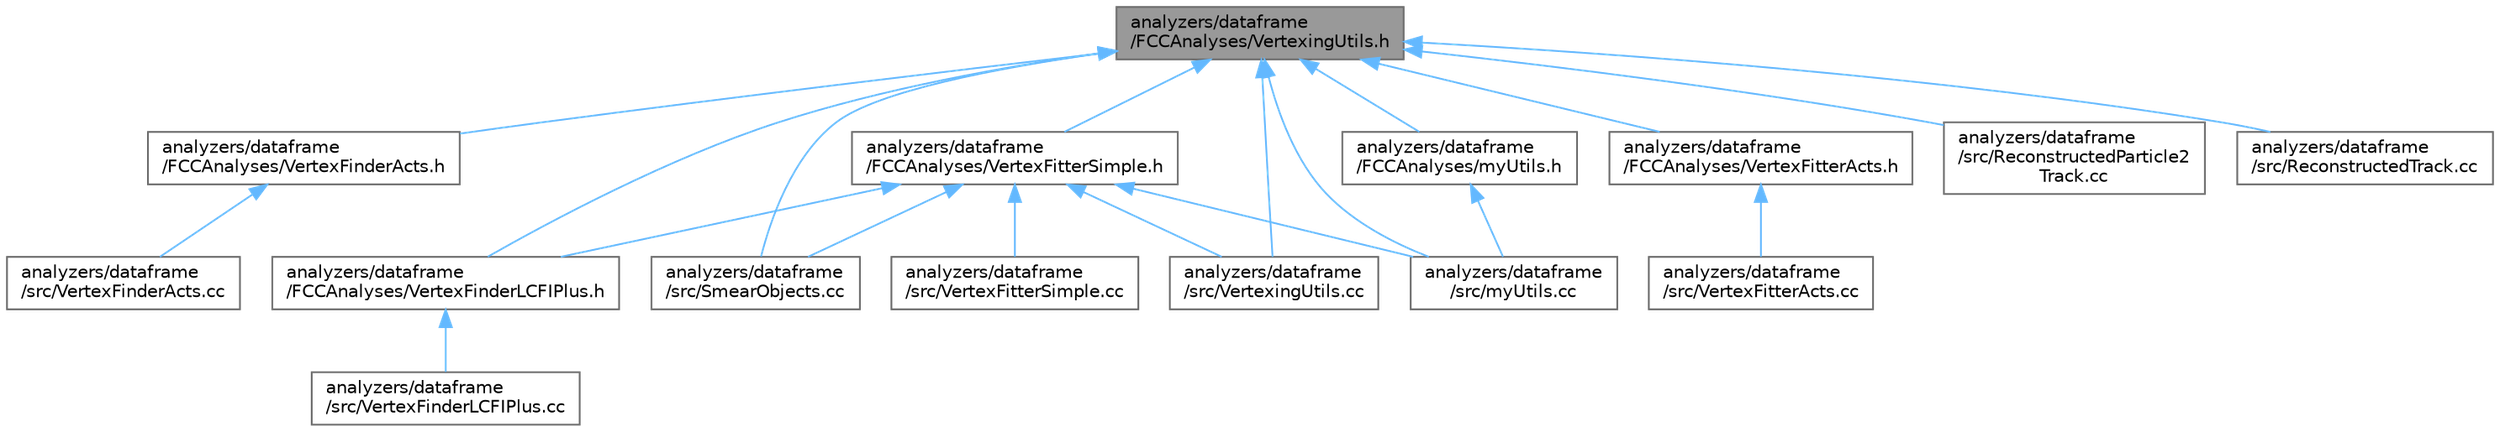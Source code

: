 digraph "analyzers/dataframe/FCCAnalyses/VertexingUtils.h"
{
 // LATEX_PDF_SIZE
  bgcolor="transparent";
  edge [fontname=Helvetica,fontsize=10,labelfontname=Helvetica,labelfontsize=10];
  node [fontname=Helvetica,fontsize=10,shape=box,height=0.2,width=0.4];
  Node1 [id="Node000001",label="analyzers/dataframe\l/FCCAnalyses/VertexingUtils.h",height=0.2,width=0.4,color="gray40", fillcolor="grey60", style="filled", fontcolor="black",tooltip=" "];
  Node1 -> Node2 [id="edge1_Node000001_Node000002",dir="back",color="steelblue1",style="solid",tooltip=" "];
  Node2 [id="Node000002",label="analyzers/dataframe\l/FCCAnalyses/VertexFinderActs.h",height=0.2,width=0.4,color="grey40", fillcolor="white", style="filled",URL="$VertexFinderActs_8h.html",tooltip=" "];
  Node2 -> Node3 [id="edge2_Node000002_Node000003",dir="back",color="steelblue1",style="solid",tooltip=" "];
  Node3 [id="Node000003",label="analyzers/dataframe\l/src/VertexFinderActs.cc",height=0.2,width=0.4,color="grey40", fillcolor="white", style="filled",URL="$VertexFinderActs_8cc.html",tooltip=" "];
  Node1 -> Node4 [id="edge3_Node000001_Node000004",dir="back",color="steelblue1",style="solid",tooltip=" "];
  Node4 [id="Node000004",label="analyzers/dataframe\l/FCCAnalyses/VertexFinderLCFIPlus.h",height=0.2,width=0.4,color="grey40", fillcolor="white", style="filled",URL="$VertexFinderLCFIPlus_8h.html",tooltip=" "];
  Node4 -> Node5 [id="edge4_Node000004_Node000005",dir="back",color="steelblue1",style="solid",tooltip=" "];
  Node5 [id="Node000005",label="analyzers/dataframe\l/src/VertexFinderLCFIPlus.cc",height=0.2,width=0.4,color="grey40", fillcolor="white", style="filled",URL="$VertexFinderLCFIPlus_8cc.html",tooltip=" "];
  Node1 -> Node6 [id="edge5_Node000001_Node000006",dir="back",color="steelblue1",style="solid",tooltip=" "];
  Node6 [id="Node000006",label="analyzers/dataframe\l/FCCAnalyses/VertexFitterActs.h",height=0.2,width=0.4,color="grey40", fillcolor="white", style="filled",URL="$VertexFitterActs_8h.html",tooltip=" "];
  Node6 -> Node7 [id="edge6_Node000006_Node000007",dir="back",color="steelblue1",style="solid",tooltip=" "];
  Node7 [id="Node000007",label="analyzers/dataframe\l/src/VertexFitterActs.cc",height=0.2,width=0.4,color="grey40", fillcolor="white", style="filled",URL="$VertexFitterActs_8cc.html",tooltip=" "];
  Node1 -> Node8 [id="edge7_Node000001_Node000008",dir="back",color="steelblue1",style="solid",tooltip=" "];
  Node8 [id="Node000008",label="analyzers/dataframe\l/FCCAnalyses/VertexFitterSimple.h",height=0.2,width=0.4,color="grey40", fillcolor="white", style="filled",URL="$VertexFitterSimple_8h.html",tooltip=" "];
  Node8 -> Node4 [id="edge8_Node000008_Node000004",dir="back",color="steelblue1",style="solid",tooltip=" "];
  Node8 -> Node9 [id="edge9_Node000008_Node000009",dir="back",color="steelblue1",style="solid",tooltip=" "];
  Node9 [id="Node000009",label="analyzers/dataframe\l/src/SmearObjects.cc",height=0.2,width=0.4,color="grey40", fillcolor="white", style="filled",URL="$SmearObjects_8cc.html",tooltip=" "];
  Node8 -> Node10 [id="edge10_Node000008_Node000010",dir="back",color="steelblue1",style="solid",tooltip=" "];
  Node10 [id="Node000010",label="analyzers/dataframe\l/src/VertexFitterSimple.cc",height=0.2,width=0.4,color="grey40", fillcolor="white", style="filled",URL="$VertexFitterSimple_8cc.html",tooltip=" "];
  Node8 -> Node11 [id="edge11_Node000008_Node000011",dir="back",color="steelblue1",style="solid",tooltip=" "];
  Node11 [id="Node000011",label="analyzers/dataframe\l/src/VertexingUtils.cc",height=0.2,width=0.4,color="grey40", fillcolor="white", style="filled",URL="$VertexingUtils_8cc.html",tooltip=" "];
  Node8 -> Node12 [id="edge12_Node000008_Node000012",dir="back",color="steelblue1",style="solid",tooltip=" "];
  Node12 [id="Node000012",label="analyzers/dataframe\l/src/myUtils.cc",height=0.2,width=0.4,color="grey40", fillcolor="white", style="filled",URL="$myUtils_8cc.html",tooltip=" "];
  Node1 -> Node13 [id="edge13_Node000001_Node000013",dir="back",color="steelblue1",style="solid",tooltip=" "];
  Node13 [id="Node000013",label="analyzers/dataframe\l/FCCAnalyses/myUtils.h",height=0.2,width=0.4,color="grey40", fillcolor="white", style="filled",URL="$myUtils_8h.html",tooltip=" "];
  Node13 -> Node12 [id="edge14_Node000013_Node000012",dir="back",color="steelblue1",style="solid",tooltip=" "];
  Node1 -> Node14 [id="edge15_Node000001_Node000014",dir="back",color="steelblue1",style="solid",tooltip=" "];
  Node14 [id="Node000014",label="analyzers/dataframe\l/src/ReconstructedParticle2\lTrack.cc",height=0.2,width=0.4,color="grey40", fillcolor="white", style="filled",URL="$ReconstructedParticle2Track_8cc.html",tooltip=" "];
  Node1 -> Node15 [id="edge16_Node000001_Node000015",dir="back",color="steelblue1",style="solid",tooltip=" "];
  Node15 [id="Node000015",label="analyzers/dataframe\l/src/ReconstructedTrack.cc",height=0.2,width=0.4,color="grey40", fillcolor="white", style="filled",URL="$ReconstructedTrack_8cc.html",tooltip=" "];
  Node1 -> Node9 [id="edge17_Node000001_Node000009",dir="back",color="steelblue1",style="solid",tooltip=" "];
  Node1 -> Node11 [id="edge18_Node000001_Node000011",dir="back",color="steelblue1",style="solid",tooltip=" "];
  Node1 -> Node12 [id="edge19_Node000001_Node000012",dir="back",color="steelblue1",style="solid",tooltip=" "];
}
